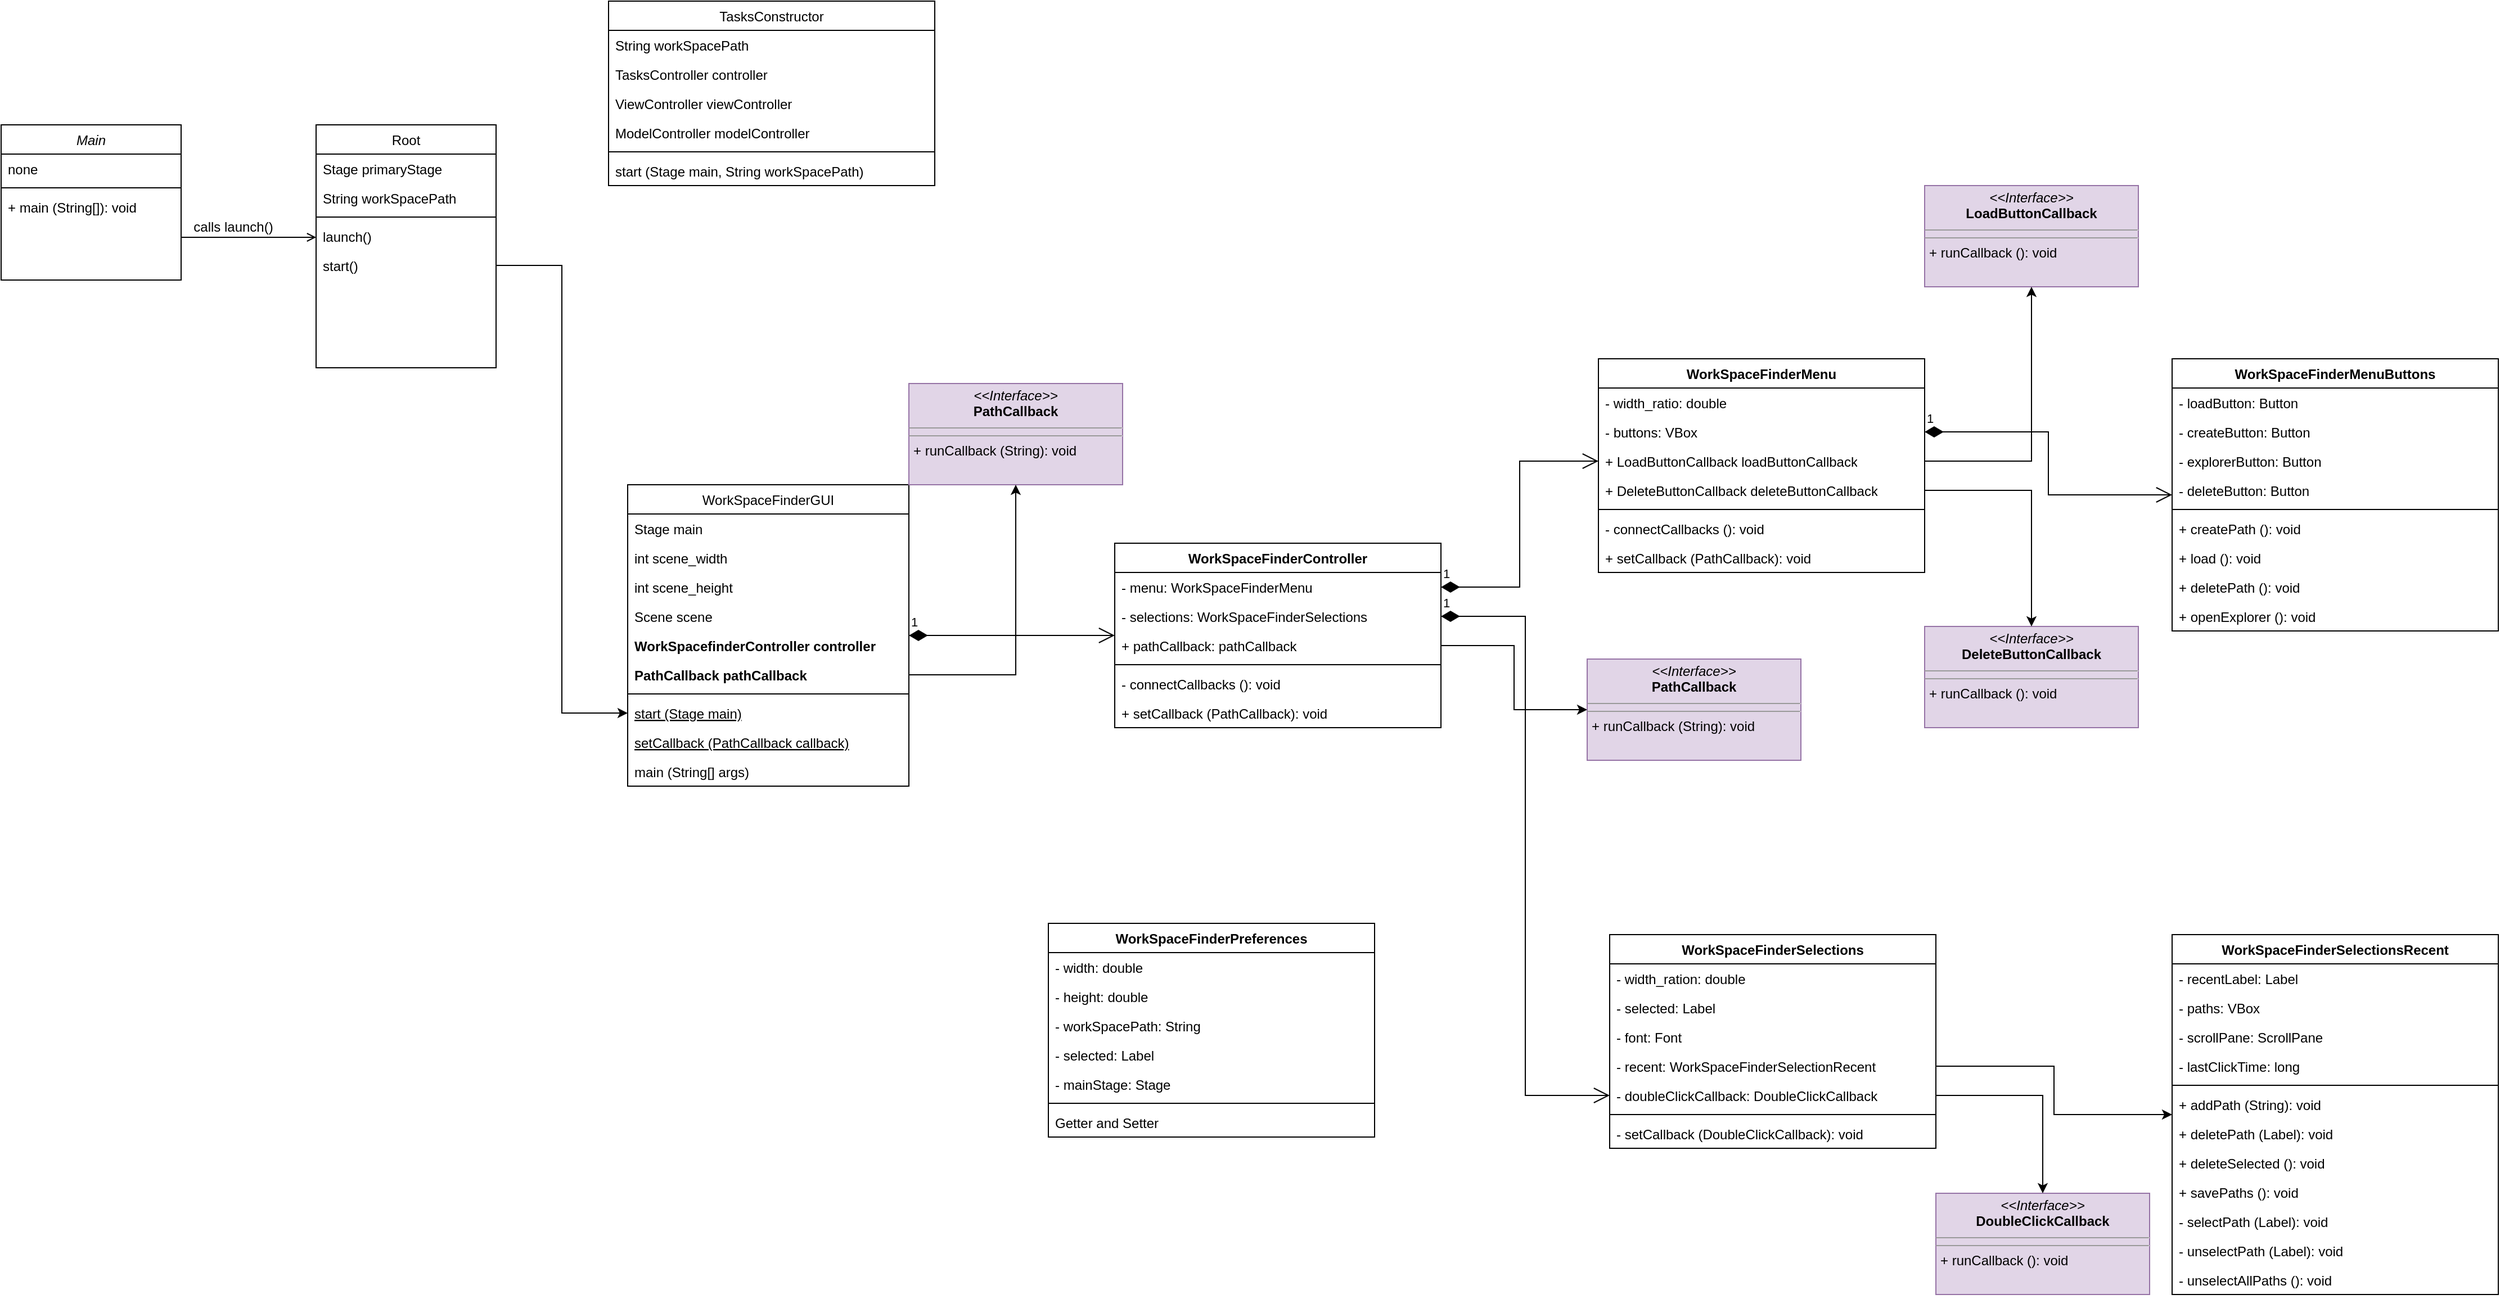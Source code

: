 <mxfile version="22.0.4" type="github">
  <diagram id="C5RBs43oDa-KdzZeNtuy" name="Page-1">
    <mxGraphModel dx="1460" dy="2230" grid="1" gridSize="10" guides="1" tooltips="1" connect="1" arrows="1" fold="1" page="1" pageScale="1" pageWidth="827" pageHeight="1169" math="0" shadow="0">
      <root>
        <mxCell id="WIyWlLk6GJQsqaUBKTNV-0" />
        <mxCell id="WIyWlLk6GJQsqaUBKTNV-1" parent="WIyWlLk6GJQsqaUBKTNV-0" />
        <mxCell id="zkfFHV4jXpPFQw0GAbJ--0" value="Main" style="swimlane;fontStyle=2;align=center;verticalAlign=top;childLayout=stackLayout;horizontal=1;startSize=26;horizontalStack=0;resizeParent=1;resizeLast=0;collapsible=1;marginBottom=0;rounded=0;shadow=0;strokeWidth=1;" parent="WIyWlLk6GJQsqaUBKTNV-1" vertex="1">
          <mxGeometry x="20" y="110" width="160" height="138" as="geometry">
            <mxRectangle x="230" y="140" width="160" height="26" as="alternateBounds" />
          </mxGeometry>
        </mxCell>
        <mxCell id="zkfFHV4jXpPFQw0GAbJ--3" value="none" style="text;align=left;verticalAlign=top;spacingLeft=4;spacingRight=4;overflow=hidden;rotatable=0;points=[[0,0.5],[1,0.5]];portConstraint=eastwest;rounded=0;shadow=0;html=0;" parent="zkfFHV4jXpPFQw0GAbJ--0" vertex="1">
          <mxGeometry y="26" width="160" height="26" as="geometry" />
        </mxCell>
        <mxCell id="zkfFHV4jXpPFQw0GAbJ--4" value="" style="line;html=1;strokeWidth=1;align=left;verticalAlign=middle;spacingTop=-1;spacingLeft=3;spacingRight=3;rotatable=0;labelPosition=right;points=[];portConstraint=eastwest;" parent="zkfFHV4jXpPFQw0GAbJ--0" vertex="1">
          <mxGeometry y="52" width="160" height="8" as="geometry" />
        </mxCell>
        <mxCell id="zkfFHV4jXpPFQw0GAbJ--5" value="+ main (String[]): void" style="text;align=left;verticalAlign=top;spacingLeft=4;spacingRight=4;overflow=hidden;rotatable=0;points=[[0,0.5],[1,0.5]];portConstraint=eastwest;" parent="zkfFHV4jXpPFQw0GAbJ--0" vertex="1">
          <mxGeometry y="60" width="160" height="26" as="geometry" />
        </mxCell>
        <mxCell id="zkfFHV4jXpPFQw0GAbJ--13" value="TasksConstructor" style="swimlane;fontStyle=0;align=center;verticalAlign=top;childLayout=stackLayout;horizontal=1;startSize=26;horizontalStack=0;resizeParent=1;resizeLast=0;collapsible=1;marginBottom=0;rounded=0;shadow=0;strokeWidth=1;" parent="WIyWlLk6GJQsqaUBKTNV-1" vertex="1">
          <mxGeometry x="560" width="290" height="164" as="geometry">
            <mxRectangle x="340" y="380" width="170" height="26" as="alternateBounds" />
          </mxGeometry>
        </mxCell>
        <mxCell id="zkfFHV4jXpPFQw0GAbJ--14" value="String workSpacePath" style="text;align=left;verticalAlign=top;spacingLeft=4;spacingRight=4;overflow=hidden;rotatable=0;points=[[0,0.5],[1,0.5]];portConstraint=eastwest;" parent="zkfFHV4jXpPFQw0GAbJ--13" vertex="1">
          <mxGeometry y="26" width="290" height="26" as="geometry" />
        </mxCell>
        <mxCell id="-atRnnwdna2SjUYWAT4b-6" value="TasksController controller" style="text;align=left;verticalAlign=top;spacingLeft=4;spacingRight=4;overflow=hidden;rotatable=0;points=[[0,0.5],[1,0.5]];portConstraint=eastwest;" vertex="1" parent="zkfFHV4jXpPFQw0GAbJ--13">
          <mxGeometry y="52" width="290" height="26" as="geometry" />
        </mxCell>
        <mxCell id="-atRnnwdna2SjUYWAT4b-8" value="ViewController viewController" style="text;align=left;verticalAlign=top;spacingLeft=4;spacingRight=4;overflow=hidden;rotatable=0;points=[[0,0.5],[1,0.5]];portConstraint=eastwest;" vertex="1" parent="zkfFHV4jXpPFQw0GAbJ--13">
          <mxGeometry y="78" width="290" height="26" as="geometry" />
        </mxCell>
        <mxCell id="-atRnnwdna2SjUYWAT4b-9" value="ModelController modelController" style="text;align=left;verticalAlign=top;spacingLeft=4;spacingRight=4;overflow=hidden;rotatable=0;points=[[0,0.5],[1,0.5]];portConstraint=eastwest;" vertex="1" parent="zkfFHV4jXpPFQw0GAbJ--13">
          <mxGeometry y="104" width="290" height="26" as="geometry" />
        </mxCell>
        <mxCell id="zkfFHV4jXpPFQw0GAbJ--15" value="" style="line;html=1;strokeWidth=1;align=left;verticalAlign=middle;spacingTop=-1;spacingLeft=3;spacingRight=3;rotatable=0;labelPosition=right;points=[];portConstraint=eastwest;" parent="zkfFHV4jXpPFQw0GAbJ--13" vertex="1">
          <mxGeometry y="130" width="290" height="8" as="geometry" />
        </mxCell>
        <mxCell id="-atRnnwdna2SjUYWAT4b-7" value="start (Stage main, String workSpacePath)" style="text;align=left;verticalAlign=top;spacingLeft=4;spacingRight=4;overflow=hidden;rotatable=0;points=[[0,0.5],[1,0.5]];portConstraint=eastwest;" vertex="1" parent="zkfFHV4jXpPFQw0GAbJ--13">
          <mxGeometry y="138" width="290" height="26" as="geometry" />
        </mxCell>
        <mxCell id="zkfFHV4jXpPFQw0GAbJ--17" value="Root" style="swimlane;fontStyle=0;align=center;verticalAlign=top;childLayout=stackLayout;horizontal=1;startSize=26;horizontalStack=0;resizeParent=1;resizeLast=0;collapsible=1;marginBottom=0;rounded=0;shadow=0;strokeWidth=1;" parent="WIyWlLk6GJQsqaUBKTNV-1" vertex="1">
          <mxGeometry x="300" y="110" width="160" height="216" as="geometry">
            <mxRectangle x="550" y="140" width="160" height="26" as="alternateBounds" />
          </mxGeometry>
        </mxCell>
        <mxCell id="zkfFHV4jXpPFQw0GAbJ--22" value="Stage primaryStage" style="text;align=left;verticalAlign=top;spacingLeft=4;spacingRight=4;overflow=hidden;rotatable=0;points=[[0,0.5],[1,0.5]];portConstraint=eastwest;rounded=0;shadow=0;html=0;" parent="zkfFHV4jXpPFQw0GAbJ--17" vertex="1">
          <mxGeometry y="26" width="160" height="26" as="geometry" />
        </mxCell>
        <mxCell id="zkfFHV4jXpPFQw0GAbJ--21" value="String workSpacePath" style="text;align=left;verticalAlign=top;spacingLeft=4;spacingRight=4;overflow=hidden;rotatable=0;points=[[0,0.5],[1,0.5]];portConstraint=eastwest;rounded=0;shadow=0;html=0;" parent="zkfFHV4jXpPFQw0GAbJ--17" vertex="1">
          <mxGeometry y="52" width="160" height="26" as="geometry" />
        </mxCell>
        <mxCell id="zkfFHV4jXpPFQw0GAbJ--23" value="" style="line;html=1;strokeWidth=1;align=left;verticalAlign=middle;spacingTop=-1;spacingLeft=3;spacingRight=3;rotatable=0;labelPosition=right;points=[];portConstraint=eastwest;" parent="zkfFHV4jXpPFQw0GAbJ--17" vertex="1">
          <mxGeometry y="78" width="160" height="8" as="geometry" />
        </mxCell>
        <mxCell id="zkfFHV4jXpPFQw0GAbJ--24" value="launch()" style="text;align=left;verticalAlign=top;spacingLeft=4;spacingRight=4;overflow=hidden;rotatable=0;points=[[0,0.5],[1,0.5]];portConstraint=eastwest;" parent="zkfFHV4jXpPFQw0GAbJ--17" vertex="1">
          <mxGeometry y="86" width="160" height="26" as="geometry" />
        </mxCell>
        <mxCell id="-atRnnwdna2SjUYWAT4b-1" value="start()" style="text;align=left;verticalAlign=top;spacingLeft=4;spacingRight=4;overflow=hidden;rotatable=0;points=[[0,0.5],[1,0.5]];portConstraint=eastwest;" vertex="1" parent="zkfFHV4jXpPFQw0GAbJ--17">
          <mxGeometry y="112" width="160" height="26" as="geometry" />
        </mxCell>
        <mxCell id="zkfFHV4jXpPFQw0GAbJ--26" value="" style="endArrow=open;shadow=0;strokeWidth=1;rounded=0;endFill=1;edgeStyle=elbowEdgeStyle;elbow=vertical;exitX=1;exitY=0.5;exitDx=0;exitDy=0;" parent="WIyWlLk6GJQsqaUBKTNV-1" source="zkfFHV4jXpPFQw0GAbJ--5" target="zkfFHV4jXpPFQw0GAbJ--24" edge="1">
          <mxGeometry x="0.5" y="41" relative="1" as="geometry">
            <mxPoint x="100" y="310" as="sourcePoint" />
            <mxPoint x="240" y="210" as="targetPoint" />
            <mxPoint x="-40" y="32" as="offset" />
            <Array as="points">
              <mxPoint x="200" y="210" />
            </Array>
          </mxGeometry>
        </mxCell>
        <mxCell id="zkfFHV4jXpPFQw0GAbJ--27" value="" style="resizable=0;align=left;verticalAlign=bottom;labelBackgroundColor=none;fontSize=12;" parent="zkfFHV4jXpPFQw0GAbJ--26" connectable="0" vertex="1">
          <mxGeometry x="-1" relative="1" as="geometry">
            <mxPoint y="4" as="offset" />
          </mxGeometry>
        </mxCell>
        <mxCell id="zkfFHV4jXpPFQw0GAbJ--28" value="" style="resizable=0;align=right;verticalAlign=bottom;labelBackgroundColor=none;fontSize=12;" parent="zkfFHV4jXpPFQw0GAbJ--26" connectable="0" vertex="1">
          <mxGeometry x="1" relative="1" as="geometry">
            <mxPoint x="-7" y="4" as="offset" />
          </mxGeometry>
        </mxCell>
        <mxCell id="zkfFHV4jXpPFQw0GAbJ--29" value="&lt;div&gt;calls launch()&lt;br&gt;&lt;/div&gt;" style="text;html=1;resizable=0;points=[];;align=center;verticalAlign=middle;labelBackgroundColor=none;rounded=0;shadow=0;strokeWidth=1;fontSize=12;" parent="zkfFHV4jXpPFQw0GAbJ--26" vertex="1" connectable="0">
          <mxGeometry x="0.5" y="49" relative="1" as="geometry">
            <mxPoint x="-38" y="40" as="offset" />
          </mxGeometry>
        </mxCell>
        <mxCell id="-atRnnwdna2SjUYWAT4b-2" style="edgeStyle=orthogonalEdgeStyle;rounded=0;orthogonalLoop=1;jettySize=auto;html=1;" edge="1" parent="WIyWlLk6GJQsqaUBKTNV-1" source="-atRnnwdna2SjUYWAT4b-1" target="-atRnnwdna2SjUYWAT4b-17">
          <mxGeometry relative="1" as="geometry">
            <mxPoint x="560" y="587" as="targetPoint" />
          </mxGeometry>
        </mxCell>
        <mxCell id="-atRnnwdna2SjUYWAT4b-10" value="WorkSpaceFinderGUI" style="swimlane;fontStyle=0;align=center;verticalAlign=top;childLayout=stackLayout;horizontal=1;startSize=26;horizontalStack=0;resizeParent=1;resizeLast=0;collapsible=1;marginBottom=0;rounded=0;shadow=0;strokeWidth=1;" vertex="1" parent="WIyWlLk6GJQsqaUBKTNV-1">
          <mxGeometry x="577" y="430" width="250" height="268" as="geometry">
            <mxRectangle x="130" y="380" width="160" height="26" as="alternateBounds" />
          </mxGeometry>
        </mxCell>
        <mxCell id="-atRnnwdna2SjUYWAT4b-11" value="Stage main" style="text;align=left;verticalAlign=top;spacingLeft=4;spacingRight=4;overflow=hidden;rotatable=0;points=[[0,0.5],[1,0.5]];portConstraint=eastwest;" vertex="1" parent="-atRnnwdna2SjUYWAT4b-10">
          <mxGeometry y="26" width="250" height="26" as="geometry" />
        </mxCell>
        <mxCell id="-atRnnwdna2SjUYWAT4b-12" value="int scene_width" style="text;align=left;verticalAlign=top;spacingLeft=4;spacingRight=4;overflow=hidden;rotatable=0;points=[[0,0.5],[1,0.5]];portConstraint=eastwest;rounded=0;shadow=0;html=0;" vertex="1" parent="-atRnnwdna2SjUYWAT4b-10">
          <mxGeometry y="52" width="250" height="26" as="geometry" />
        </mxCell>
        <mxCell id="-atRnnwdna2SjUYWAT4b-13" value="int scene_height" style="text;align=left;verticalAlign=top;spacingLeft=4;spacingRight=4;overflow=hidden;rotatable=0;points=[[0,0.5],[1,0.5]];portConstraint=eastwest;rounded=0;shadow=0;html=0;" vertex="1" parent="-atRnnwdna2SjUYWAT4b-10">
          <mxGeometry y="78" width="250" height="26" as="geometry" />
        </mxCell>
        <mxCell id="-atRnnwdna2SjUYWAT4b-14" value="Scene scene" style="text;align=left;verticalAlign=top;spacingLeft=4;spacingRight=4;overflow=hidden;rotatable=0;points=[[0,0.5],[1,0.5]];portConstraint=eastwest;rounded=0;shadow=0;html=0;" vertex="1" parent="-atRnnwdna2SjUYWAT4b-10">
          <mxGeometry y="104" width="250" height="26" as="geometry" />
        </mxCell>
        <mxCell id="-atRnnwdna2SjUYWAT4b-15" value="WorkSpacefinderController controller" style="text;align=left;verticalAlign=top;spacingLeft=4;spacingRight=4;overflow=hidden;rotatable=0;points=[[0,0.5],[1,0.5]];portConstraint=eastwest;rounded=0;shadow=0;html=0;fontStyle=1" vertex="1" parent="-atRnnwdna2SjUYWAT4b-10">
          <mxGeometry y="130" width="250" height="26" as="geometry" />
        </mxCell>
        <mxCell id="-atRnnwdna2SjUYWAT4b-28" value="PathCallback pathCallback" style="text;align=left;verticalAlign=top;spacingLeft=4;spacingRight=4;overflow=hidden;rotatable=0;points=[[0,0.5],[1,0.5]];portConstraint=eastwest;rounded=0;shadow=0;html=0;fontStyle=1" vertex="1" parent="-atRnnwdna2SjUYWAT4b-10">
          <mxGeometry y="156" width="250" height="26" as="geometry" />
        </mxCell>
        <mxCell id="-atRnnwdna2SjUYWAT4b-16" value="" style="line;html=1;strokeWidth=1;align=left;verticalAlign=middle;spacingTop=-1;spacingLeft=3;spacingRight=3;rotatable=0;labelPosition=right;points=[];portConstraint=eastwest;" vertex="1" parent="-atRnnwdna2SjUYWAT4b-10">
          <mxGeometry y="182" width="250" height="8" as="geometry" />
        </mxCell>
        <mxCell id="-atRnnwdna2SjUYWAT4b-17" value="start (Stage main)" style="text;align=left;verticalAlign=top;spacingLeft=4;spacingRight=4;overflow=hidden;rotatable=0;points=[[0,0.5],[1,0.5]];portConstraint=eastwest;fontStyle=4" vertex="1" parent="-atRnnwdna2SjUYWAT4b-10">
          <mxGeometry y="190" width="250" height="26" as="geometry" />
        </mxCell>
        <mxCell id="-atRnnwdna2SjUYWAT4b-29" value="setCallback (PathCallback callback)" style="text;align=left;verticalAlign=top;spacingLeft=4;spacingRight=4;overflow=hidden;rotatable=0;points=[[0,0.5],[1,0.5]];portConstraint=eastwest;fontStyle=4" vertex="1" parent="-atRnnwdna2SjUYWAT4b-10">
          <mxGeometry y="216" width="250" height="26" as="geometry" />
        </mxCell>
        <mxCell id="-atRnnwdna2SjUYWAT4b-18" value="main (String[] args)" style="text;align=left;verticalAlign=top;spacingLeft=4;spacingRight=4;overflow=hidden;rotatable=0;points=[[0,0.5],[1,0.5]];portConstraint=eastwest;" vertex="1" parent="-atRnnwdna2SjUYWAT4b-10">
          <mxGeometry y="242" width="250" height="26" as="geometry" />
        </mxCell>
        <mxCell id="-atRnnwdna2SjUYWAT4b-31" value="&lt;p style=&quot;margin:0px;margin-top:4px;text-align:center;&quot;&gt;&lt;i&gt;&amp;lt;&amp;lt;Interface&amp;gt;&amp;gt;&lt;/i&gt;&lt;br&gt;&lt;b&gt;PathCallback&lt;/b&gt;&lt;br&gt;&lt;/p&gt;&lt;hr size=&quot;1&quot;&gt;&lt;hr size=&quot;1&quot;&gt;&lt;p style=&quot;margin:0px;margin-left:4px;&quot;&gt;+ runCallback (String): void&lt;br&gt;&lt;br&gt;&lt;/p&gt;" style="verticalAlign=top;align=left;overflow=fill;fontSize=12;fontFamily=Helvetica;html=1;whiteSpace=wrap;fillColor=#e1d5e7;strokeColor=#9673a6;" vertex="1" parent="WIyWlLk6GJQsqaUBKTNV-1">
          <mxGeometry x="827" y="340" width="190" height="90" as="geometry" />
        </mxCell>
        <mxCell id="-atRnnwdna2SjUYWAT4b-35" value="WorkSpaceFinderController" style="swimlane;fontStyle=1;align=center;verticalAlign=top;childLayout=stackLayout;horizontal=1;startSize=26;horizontalStack=0;resizeParent=1;resizeParentMax=0;resizeLast=0;collapsible=1;marginBottom=0;whiteSpace=wrap;html=1;" vertex="1" parent="WIyWlLk6GJQsqaUBKTNV-1">
          <mxGeometry x="1010" y="482" width="290" height="164" as="geometry" />
        </mxCell>
        <mxCell id="-atRnnwdna2SjUYWAT4b-36" value="- menu: WorkSpaceFinderMenu" style="text;strokeColor=none;fillColor=none;align=left;verticalAlign=top;spacingLeft=4;spacingRight=4;overflow=hidden;rotatable=0;points=[[0,0.5],[1,0.5]];portConstraint=eastwest;whiteSpace=wrap;html=1;" vertex="1" parent="-atRnnwdna2SjUYWAT4b-35">
          <mxGeometry y="26" width="290" height="26" as="geometry" />
        </mxCell>
        <mxCell id="-atRnnwdna2SjUYWAT4b-39" value="- selections: WorkSpaceFinderSelections" style="text;strokeColor=none;fillColor=none;align=left;verticalAlign=top;spacingLeft=4;spacingRight=4;overflow=hidden;rotatable=0;points=[[0,0.5],[1,0.5]];portConstraint=eastwest;whiteSpace=wrap;html=1;" vertex="1" parent="-atRnnwdna2SjUYWAT4b-35">
          <mxGeometry y="52" width="290" height="26" as="geometry" />
        </mxCell>
        <mxCell id="-atRnnwdna2SjUYWAT4b-41" value="+ pathCallback: pathCallback" style="text;strokeColor=none;fillColor=none;align=left;verticalAlign=top;spacingLeft=4;spacingRight=4;overflow=hidden;rotatable=0;points=[[0,0.5],[1,0.5]];portConstraint=eastwest;whiteSpace=wrap;html=1;" vertex="1" parent="-atRnnwdna2SjUYWAT4b-35">
          <mxGeometry y="78" width="290" height="26" as="geometry" />
        </mxCell>
        <mxCell id="-atRnnwdna2SjUYWAT4b-37" value="" style="line;strokeWidth=1;fillColor=none;align=left;verticalAlign=middle;spacingTop=-1;spacingLeft=3;spacingRight=3;rotatable=0;labelPosition=right;points=[];portConstraint=eastwest;strokeColor=inherit;" vertex="1" parent="-atRnnwdna2SjUYWAT4b-35">
          <mxGeometry y="104" width="290" height="8" as="geometry" />
        </mxCell>
        <mxCell id="-atRnnwdna2SjUYWAT4b-38" value="- connectCallbacks (): void" style="text;strokeColor=none;fillColor=none;align=left;verticalAlign=top;spacingLeft=4;spacingRight=4;overflow=hidden;rotatable=0;points=[[0,0.5],[1,0.5]];portConstraint=eastwest;whiteSpace=wrap;html=1;" vertex="1" parent="-atRnnwdna2SjUYWAT4b-35">
          <mxGeometry y="112" width="290" height="26" as="geometry" />
        </mxCell>
        <mxCell id="-atRnnwdna2SjUYWAT4b-40" value="+ setCallback (PathCallback): void" style="text;strokeColor=none;fillColor=none;align=left;verticalAlign=top;spacingLeft=4;spacingRight=4;overflow=hidden;rotatable=0;points=[[0,0.5],[1,0.5]];portConstraint=eastwest;whiteSpace=wrap;html=1;" vertex="1" parent="-atRnnwdna2SjUYWAT4b-35">
          <mxGeometry y="138" width="290" height="26" as="geometry" />
        </mxCell>
        <mxCell id="-atRnnwdna2SjUYWAT4b-42" value="1" style="endArrow=open;html=1;endSize=12;startArrow=diamondThin;startSize=14;startFill=1;edgeStyle=orthogonalEdgeStyle;align=left;verticalAlign=bottom;rounded=0;entryX=0;entryY=0.5;entryDx=0;entryDy=0;exitX=1;exitY=0.5;exitDx=0;exitDy=0;" edge="1" parent="WIyWlLk6GJQsqaUBKTNV-1" source="-atRnnwdna2SjUYWAT4b-10" target="-atRnnwdna2SjUYWAT4b-35">
          <mxGeometry x="-1" y="3" relative="1" as="geometry">
            <mxPoint x="820" y="450" as="sourcePoint" />
            <mxPoint x="980" y="450" as="targetPoint" />
          </mxGeometry>
        </mxCell>
        <mxCell id="-atRnnwdna2SjUYWAT4b-43" value="WorkSpaceFinderMenu" style="swimlane;fontStyle=1;align=center;verticalAlign=top;childLayout=stackLayout;horizontal=1;startSize=26;horizontalStack=0;resizeParent=1;resizeParentMax=0;resizeLast=0;collapsible=1;marginBottom=0;whiteSpace=wrap;html=1;" vertex="1" parent="WIyWlLk6GJQsqaUBKTNV-1">
          <mxGeometry x="1440" y="318" width="290" height="190" as="geometry" />
        </mxCell>
        <mxCell id="-atRnnwdna2SjUYWAT4b-44" value="- width_ratio: double" style="text;strokeColor=none;fillColor=none;align=left;verticalAlign=top;spacingLeft=4;spacingRight=4;overflow=hidden;rotatable=0;points=[[0,0.5],[1,0.5]];portConstraint=eastwest;whiteSpace=wrap;html=1;" vertex="1" parent="-atRnnwdna2SjUYWAT4b-43">
          <mxGeometry y="26" width="290" height="26" as="geometry" />
        </mxCell>
        <mxCell id="-atRnnwdna2SjUYWAT4b-45" value="- buttons: VBox" style="text;strokeColor=none;fillColor=none;align=left;verticalAlign=top;spacingLeft=4;spacingRight=4;overflow=hidden;rotatable=0;points=[[0,0.5],[1,0.5]];portConstraint=eastwest;whiteSpace=wrap;html=1;" vertex="1" parent="-atRnnwdna2SjUYWAT4b-43">
          <mxGeometry y="52" width="290" height="26" as="geometry" />
        </mxCell>
        <mxCell id="-atRnnwdna2SjUYWAT4b-46" value="+ LoadButtonCallback loadButtonCallback" style="text;strokeColor=none;fillColor=none;align=left;verticalAlign=top;spacingLeft=4;spacingRight=4;overflow=hidden;rotatable=0;points=[[0,0.5],[1,0.5]];portConstraint=eastwest;whiteSpace=wrap;html=1;" vertex="1" parent="-atRnnwdna2SjUYWAT4b-43">
          <mxGeometry y="78" width="290" height="26" as="geometry" />
        </mxCell>
        <mxCell id="-atRnnwdna2SjUYWAT4b-57" value="+ DeleteButtonCallback deleteButtonCallback" style="text;strokeColor=none;fillColor=none;align=left;verticalAlign=top;spacingLeft=4;spacingRight=4;overflow=hidden;rotatable=0;points=[[0,0.5],[1,0.5]];portConstraint=eastwest;whiteSpace=wrap;html=1;" vertex="1" parent="-atRnnwdna2SjUYWAT4b-43">
          <mxGeometry y="104" width="290" height="26" as="geometry" />
        </mxCell>
        <mxCell id="-atRnnwdna2SjUYWAT4b-47" value="" style="line;strokeWidth=1;fillColor=none;align=left;verticalAlign=middle;spacingTop=-1;spacingLeft=3;spacingRight=3;rotatable=0;labelPosition=right;points=[];portConstraint=eastwest;strokeColor=inherit;" vertex="1" parent="-atRnnwdna2SjUYWAT4b-43">
          <mxGeometry y="130" width="290" height="8" as="geometry" />
        </mxCell>
        <mxCell id="-atRnnwdna2SjUYWAT4b-48" value="- connectCallbacks (): void" style="text;strokeColor=none;fillColor=none;align=left;verticalAlign=top;spacingLeft=4;spacingRight=4;overflow=hidden;rotatable=0;points=[[0,0.5],[1,0.5]];portConstraint=eastwest;whiteSpace=wrap;html=1;" vertex="1" parent="-atRnnwdna2SjUYWAT4b-43">
          <mxGeometry y="138" width="290" height="26" as="geometry" />
        </mxCell>
        <mxCell id="-atRnnwdna2SjUYWAT4b-49" value="+ setCallback (PathCallback): void" style="text;strokeColor=none;fillColor=none;align=left;verticalAlign=top;spacingLeft=4;spacingRight=4;overflow=hidden;rotatable=0;points=[[0,0.5],[1,0.5]];portConstraint=eastwest;whiteSpace=wrap;html=1;" vertex="1" parent="-atRnnwdna2SjUYWAT4b-43">
          <mxGeometry y="164" width="290" height="26" as="geometry" />
        </mxCell>
        <mxCell id="-atRnnwdna2SjUYWAT4b-50" value="WorkSpaceFinderSelections" style="swimlane;fontStyle=1;align=center;verticalAlign=top;childLayout=stackLayout;horizontal=1;startSize=26;horizontalStack=0;resizeParent=1;resizeParentMax=0;resizeLast=0;collapsible=1;marginBottom=0;whiteSpace=wrap;html=1;" vertex="1" parent="WIyWlLk6GJQsqaUBKTNV-1">
          <mxGeometry x="1450" y="830" width="290" height="190" as="geometry" />
        </mxCell>
        <mxCell id="-atRnnwdna2SjUYWAT4b-51" value="- width_ration: double" style="text;strokeColor=none;fillColor=none;align=left;verticalAlign=top;spacingLeft=4;spacingRight=4;overflow=hidden;rotatable=0;points=[[0,0.5],[1,0.5]];portConstraint=eastwest;whiteSpace=wrap;html=1;" vertex="1" parent="-atRnnwdna2SjUYWAT4b-50">
          <mxGeometry y="26" width="290" height="26" as="geometry" />
        </mxCell>
        <mxCell id="-atRnnwdna2SjUYWAT4b-81" value="- selected: Label" style="text;strokeColor=none;fillColor=none;align=left;verticalAlign=top;spacingLeft=4;spacingRight=4;overflow=hidden;rotatable=0;points=[[0,0.5],[1,0.5]];portConstraint=eastwest;whiteSpace=wrap;html=1;" vertex="1" parent="-atRnnwdna2SjUYWAT4b-50">
          <mxGeometry y="52" width="290" height="26" as="geometry" />
        </mxCell>
        <mxCell id="-atRnnwdna2SjUYWAT4b-52" value="- font: Font" style="text;strokeColor=none;fillColor=none;align=left;verticalAlign=top;spacingLeft=4;spacingRight=4;overflow=hidden;rotatable=0;points=[[0,0.5],[1,0.5]];portConstraint=eastwest;whiteSpace=wrap;html=1;" vertex="1" parent="-atRnnwdna2SjUYWAT4b-50">
          <mxGeometry y="78" width="290" height="26" as="geometry" />
        </mxCell>
        <mxCell id="-atRnnwdna2SjUYWAT4b-97" value="- recent: WorkSpaceFinderSelectionRecent" style="text;strokeColor=none;fillColor=none;align=left;verticalAlign=top;spacingLeft=4;spacingRight=4;overflow=hidden;rotatable=0;points=[[0,0.5],[1,0.5]];portConstraint=eastwest;whiteSpace=wrap;html=1;" vertex="1" parent="-atRnnwdna2SjUYWAT4b-50">
          <mxGeometry y="104" width="290" height="26" as="geometry" />
        </mxCell>
        <mxCell id="-atRnnwdna2SjUYWAT4b-53" value="- doubleClickCallback: DoubleClickCallback" style="text;strokeColor=none;fillColor=none;align=left;verticalAlign=top;spacingLeft=4;spacingRight=4;overflow=hidden;rotatable=0;points=[[0,0.5],[1,0.5]];portConstraint=eastwest;whiteSpace=wrap;html=1;" vertex="1" parent="-atRnnwdna2SjUYWAT4b-50">
          <mxGeometry y="130" width="290" height="26" as="geometry" />
        </mxCell>
        <mxCell id="-atRnnwdna2SjUYWAT4b-54" value="" style="line;strokeWidth=1;fillColor=none;align=left;verticalAlign=middle;spacingTop=-1;spacingLeft=3;spacingRight=3;rotatable=0;labelPosition=right;points=[];portConstraint=eastwest;strokeColor=inherit;" vertex="1" parent="-atRnnwdna2SjUYWAT4b-50">
          <mxGeometry y="156" width="290" height="8" as="geometry" />
        </mxCell>
        <mxCell id="-atRnnwdna2SjUYWAT4b-80" value="- setCallback (DoubleClickCallback): void" style="text;strokeColor=none;fillColor=none;align=left;verticalAlign=top;spacingLeft=4;spacingRight=4;overflow=hidden;rotatable=0;points=[[0,0.5],[1,0.5]];portConstraint=eastwest;whiteSpace=wrap;html=1;" vertex="1" parent="-atRnnwdna2SjUYWAT4b-50">
          <mxGeometry y="164" width="290" height="26" as="geometry" />
        </mxCell>
        <mxCell id="-atRnnwdna2SjUYWAT4b-58" value="WorkSpaceFinderMenuButtons" style="swimlane;fontStyle=1;align=center;verticalAlign=top;childLayout=stackLayout;horizontal=1;startSize=26;horizontalStack=0;resizeParent=1;resizeParentMax=0;resizeLast=0;collapsible=1;marginBottom=0;whiteSpace=wrap;html=1;" vertex="1" parent="WIyWlLk6GJQsqaUBKTNV-1">
          <mxGeometry x="1950" y="318" width="290" height="242" as="geometry" />
        </mxCell>
        <mxCell id="-atRnnwdna2SjUYWAT4b-59" value="- loadButton: Button" style="text;strokeColor=none;fillColor=none;align=left;verticalAlign=top;spacingLeft=4;spacingRight=4;overflow=hidden;rotatable=0;points=[[0,0.5],[1,0.5]];portConstraint=eastwest;whiteSpace=wrap;html=1;" vertex="1" parent="-atRnnwdna2SjUYWAT4b-58">
          <mxGeometry y="26" width="290" height="26" as="geometry" />
        </mxCell>
        <mxCell id="-atRnnwdna2SjUYWAT4b-60" value="- createButton: Button" style="text;strokeColor=none;fillColor=none;align=left;verticalAlign=top;spacingLeft=4;spacingRight=4;overflow=hidden;rotatable=0;points=[[0,0.5],[1,0.5]];portConstraint=eastwest;whiteSpace=wrap;html=1;" vertex="1" parent="-atRnnwdna2SjUYWAT4b-58">
          <mxGeometry y="52" width="290" height="26" as="geometry" />
        </mxCell>
        <mxCell id="-atRnnwdna2SjUYWAT4b-68" value="- explorerButton: Button" style="text;strokeColor=none;fillColor=none;align=left;verticalAlign=top;spacingLeft=4;spacingRight=4;overflow=hidden;rotatable=0;points=[[0,0.5],[1,0.5]];portConstraint=eastwest;whiteSpace=wrap;html=1;" vertex="1" parent="-atRnnwdna2SjUYWAT4b-58">
          <mxGeometry y="78" width="290" height="26" as="geometry" />
        </mxCell>
        <mxCell id="-atRnnwdna2SjUYWAT4b-69" value="- deleteButton: Button" style="text;strokeColor=none;fillColor=none;align=left;verticalAlign=top;spacingLeft=4;spacingRight=4;overflow=hidden;rotatable=0;points=[[0,0.5],[1,0.5]];portConstraint=eastwest;whiteSpace=wrap;html=1;" vertex="1" parent="-atRnnwdna2SjUYWAT4b-58">
          <mxGeometry y="104" width="290" height="26" as="geometry" />
        </mxCell>
        <mxCell id="-atRnnwdna2SjUYWAT4b-63" value="" style="line;strokeWidth=1;fillColor=none;align=left;verticalAlign=middle;spacingTop=-1;spacingLeft=3;spacingRight=3;rotatable=0;labelPosition=right;points=[];portConstraint=eastwest;strokeColor=inherit;" vertex="1" parent="-atRnnwdna2SjUYWAT4b-58">
          <mxGeometry y="130" width="290" height="8" as="geometry" />
        </mxCell>
        <mxCell id="-atRnnwdna2SjUYWAT4b-64" value="+ createPath (): void" style="text;strokeColor=none;fillColor=none;align=left;verticalAlign=top;spacingLeft=4;spacingRight=4;overflow=hidden;rotatable=0;points=[[0,0.5],[1,0.5]];portConstraint=eastwest;whiteSpace=wrap;html=1;" vertex="1" parent="-atRnnwdna2SjUYWAT4b-58">
          <mxGeometry y="138" width="290" height="26" as="geometry" />
        </mxCell>
        <mxCell id="-atRnnwdna2SjUYWAT4b-65" value="+ load (): void" style="text;strokeColor=none;fillColor=none;align=left;verticalAlign=top;spacingLeft=4;spacingRight=4;overflow=hidden;rotatable=0;points=[[0,0.5],[1,0.5]];portConstraint=eastwest;whiteSpace=wrap;html=1;" vertex="1" parent="-atRnnwdna2SjUYWAT4b-58">
          <mxGeometry y="164" width="290" height="26" as="geometry" />
        </mxCell>
        <mxCell id="-atRnnwdna2SjUYWAT4b-70" value="+ deletePath (): void" style="text;strokeColor=none;fillColor=none;align=left;verticalAlign=top;spacingLeft=4;spacingRight=4;overflow=hidden;rotatable=0;points=[[0,0.5],[1,0.5]];portConstraint=eastwest;whiteSpace=wrap;html=1;" vertex="1" parent="-atRnnwdna2SjUYWAT4b-58">
          <mxGeometry y="190" width="290" height="26" as="geometry" />
        </mxCell>
        <mxCell id="-atRnnwdna2SjUYWAT4b-71" value="+ openExplorer (): void" style="text;strokeColor=none;fillColor=none;align=left;verticalAlign=top;spacingLeft=4;spacingRight=4;overflow=hidden;rotatable=0;points=[[0,0.5],[1,0.5]];portConstraint=eastwest;whiteSpace=wrap;html=1;" vertex="1" parent="-atRnnwdna2SjUYWAT4b-58">
          <mxGeometry y="216" width="290" height="26" as="geometry" />
        </mxCell>
        <mxCell id="-atRnnwdna2SjUYWAT4b-73" value="1" style="endArrow=open;html=1;endSize=12;startArrow=diamondThin;startSize=14;startFill=1;edgeStyle=orthogonalEdgeStyle;align=left;verticalAlign=bottom;rounded=0;entryX=0;entryY=0.5;entryDx=0;entryDy=0;" edge="1" parent="WIyWlLk6GJQsqaUBKTNV-1" source="-atRnnwdna2SjUYWAT4b-39" target="-atRnnwdna2SjUYWAT4b-53">
          <mxGeometry x="-1" y="3" relative="1" as="geometry">
            <mxPoint x="1290" y="570" as="sourcePoint" />
            <mxPoint x="1450" y="570" as="targetPoint" />
          </mxGeometry>
        </mxCell>
        <mxCell id="-atRnnwdna2SjUYWAT4b-72" value="1" style="endArrow=open;html=1;endSize=12;startArrow=diamondThin;startSize=14;startFill=1;edgeStyle=orthogonalEdgeStyle;align=left;verticalAlign=bottom;rounded=0;entryX=0;entryY=0.5;entryDx=0;entryDy=0;" edge="1" parent="WIyWlLk6GJQsqaUBKTNV-1" source="-atRnnwdna2SjUYWAT4b-36" target="-atRnnwdna2SjUYWAT4b-46">
          <mxGeometry x="-1" y="3" relative="1" as="geometry">
            <mxPoint x="1300" y="570" as="sourcePoint" />
            <mxPoint x="1460" y="570" as="targetPoint" />
          </mxGeometry>
        </mxCell>
        <mxCell id="-atRnnwdna2SjUYWAT4b-67" value="1" style="endArrow=open;html=1;endSize=12;startArrow=diamondThin;startSize=14;startFill=1;edgeStyle=orthogonalEdgeStyle;align=left;verticalAlign=bottom;rounded=0;" edge="1" parent="WIyWlLk6GJQsqaUBKTNV-1" source="-atRnnwdna2SjUYWAT4b-45" target="-atRnnwdna2SjUYWAT4b-58">
          <mxGeometry x="-1" y="3" relative="1" as="geometry">
            <mxPoint x="1730" y="410" as="sourcePoint" />
            <mxPoint x="1950" y="409" as="targetPoint" />
          </mxGeometry>
        </mxCell>
        <mxCell id="-atRnnwdna2SjUYWAT4b-74" value="&lt;p style=&quot;margin:0px;margin-top:4px;text-align:center;&quot;&gt;&lt;i&gt;&amp;lt;&amp;lt;Interface&amp;gt;&amp;gt;&lt;/i&gt;&lt;br&gt;&lt;b&gt;LoadButtonCallback&lt;/b&gt;&lt;br&gt;&lt;/p&gt;&lt;hr size=&quot;1&quot;&gt;&lt;hr size=&quot;1&quot;&gt;&lt;p style=&quot;margin:0px;margin-left:4px;&quot;&gt;+ runCallback (): void&lt;br&gt;&lt;br&gt;&lt;/p&gt;" style="verticalAlign=top;align=left;overflow=fill;fontSize=12;fontFamily=Helvetica;html=1;whiteSpace=wrap;fillColor=#e1d5e7;strokeColor=#9673a6;" vertex="1" parent="WIyWlLk6GJQsqaUBKTNV-1">
          <mxGeometry x="1730" y="164" width="190" height="90" as="geometry" />
        </mxCell>
        <mxCell id="-atRnnwdna2SjUYWAT4b-75" value="&lt;p style=&quot;margin:0px;margin-top:4px;text-align:center;&quot;&gt;&lt;i&gt;&amp;lt;&amp;lt;Interface&amp;gt;&amp;gt;&lt;/i&gt;&lt;br&gt;&lt;b&gt;DeleteButtonCallback&lt;/b&gt;&lt;br&gt;&lt;/p&gt;&lt;hr size=&quot;1&quot;&gt;&lt;hr size=&quot;1&quot;&gt;&lt;p style=&quot;margin:0px;margin-left:4px;&quot;&gt;+ runCallback (): void&lt;br&gt;&lt;br&gt;&lt;/p&gt;" style="verticalAlign=top;align=left;overflow=fill;fontSize=12;fontFamily=Helvetica;html=1;whiteSpace=wrap;fillColor=#e1d5e7;strokeColor=#9673a6;" vertex="1" parent="WIyWlLk6GJQsqaUBKTNV-1">
          <mxGeometry x="1730" y="556" width="190" height="90" as="geometry" />
        </mxCell>
        <mxCell id="-atRnnwdna2SjUYWAT4b-77" style="edgeStyle=orthogonalEdgeStyle;rounded=0;orthogonalLoop=1;jettySize=auto;html=1;" edge="1" parent="WIyWlLk6GJQsqaUBKTNV-1" source="-atRnnwdna2SjUYWAT4b-57" target="-atRnnwdna2SjUYWAT4b-75">
          <mxGeometry relative="1" as="geometry" />
        </mxCell>
        <mxCell id="-atRnnwdna2SjUYWAT4b-79" style="edgeStyle=orthogonalEdgeStyle;rounded=0;orthogonalLoop=1;jettySize=auto;html=1;" edge="1" parent="WIyWlLk6GJQsqaUBKTNV-1" source="-atRnnwdna2SjUYWAT4b-46" target="-atRnnwdna2SjUYWAT4b-74">
          <mxGeometry relative="1" as="geometry" />
        </mxCell>
        <mxCell id="-atRnnwdna2SjUYWAT4b-82" style="edgeStyle=orthogonalEdgeStyle;rounded=0;orthogonalLoop=1;jettySize=auto;html=1;" edge="1" parent="WIyWlLk6GJQsqaUBKTNV-1" source="-atRnnwdna2SjUYWAT4b-28" target="-atRnnwdna2SjUYWAT4b-31">
          <mxGeometry relative="1" as="geometry" />
        </mxCell>
        <mxCell id="-atRnnwdna2SjUYWAT4b-83" value="WorkSpaceFinderSelectionsRecent" style="swimlane;fontStyle=1;align=center;verticalAlign=top;childLayout=stackLayout;horizontal=1;startSize=26;horizontalStack=0;resizeParent=1;resizeParentMax=0;resizeLast=0;collapsible=1;marginBottom=0;whiteSpace=wrap;html=1;" vertex="1" parent="WIyWlLk6GJQsqaUBKTNV-1">
          <mxGeometry x="1950" y="830" width="290" height="320" as="geometry" />
        </mxCell>
        <mxCell id="-atRnnwdna2SjUYWAT4b-84" value="- recentLabel: Label" style="text;strokeColor=none;fillColor=none;align=left;verticalAlign=top;spacingLeft=4;spacingRight=4;overflow=hidden;rotatable=0;points=[[0,0.5],[1,0.5]];portConstraint=eastwest;whiteSpace=wrap;html=1;" vertex="1" parent="-atRnnwdna2SjUYWAT4b-83">
          <mxGeometry y="26" width="290" height="26" as="geometry" />
        </mxCell>
        <mxCell id="-atRnnwdna2SjUYWAT4b-85" value="- paths: VBox" style="text;strokeColor=none;fillColor=none;align=left;verticalAlign=top;spacingLeft=4;spacingRight=4;overflow=hidden;rotatable=0;points=[[0,0.5],[1,0.5]];portConstraint=eastwest;whiteSpace=wrap;html=1;" vertex="1" parent="-atRnnwdna2SjUYWAT4b-83">
          <mxGeometry y="52" width="290" height="26" as="geometry" />
        </mxCell>
        <mxCell id="-atRnnwdna2SjUYWAT4b-86" value="- scrollPane: ScrollPane" style="text;strokeColor=none;fillColor=none;align=left;verticalAlign=top;spacingLeft=4;spacingRight=4;overflow=hidden;rotatable=0;points=[[0,0.5],[1,0.5]];portConstraint=eastwest;whiteSpace=wrap;html=1;" vertex="1" parent="-atRnnwdna2SjUYWAT4b-83">
          <mxGeometry y="78" width="290" height="26" as="geometry" />
        </mxCell>
        <mxCell id="-atRnnwdna2SjUYWAT4b-90" value="- lastClickTime: long" style="text;strokeColor=none;fillColor=none;align=left;verticalAlign=top;spacingLeft=4;spacingRight=4;overflow=hidden;rotatable=0;points=[[0,0.5],[1,0.5]];portConstraint=eastwest;whiteSpace=wrap;html=1;" vertex="1" parent="-atRnnwdna2SjUYWAT4b-83">
          <mxGeometry y="104" width="290" height="26" as="geometry" />
        </mxCell>
        <mxCell id="-atRnnwdna2SjUYWAT4b-88" value="" style="line;strokeWidth=1;fillColor=none;align=left;verticalAlign=middle;spacingTop=-1;spacingLeft=3;spacingRight=3;rotatable=0;labelPosition=right;points=[];portConstraint=eastwest;strokeColor=inherit;" vertex="1" parent="-atRnnwdna2SjUYWAT4b-83">
          <mxGeometry y="130" width="290" height="8" as="geometry" />
        </mxCell>
        <mxCell id="-atRnnwdna2SjUYWAT4b-94" value="+ addPath (String): void" style="text;strokeColor=none;fillColor=none;align=left;verticalAlign=top;spacingLeft=4;spacingRight=4;overflow=hidden;rotatable=0;points=[[0,0.5],[1,0.5]];portConstraint=eastwest;whiteSpace=wrap;html=1;" vertex="1" parent="-atRnnwdna2SjUYWAT4b-83">
          <mxGeometry y="138" width="290" height="26" as="geometry" />
        </mxCell>
        <mxCell id="-atRnnwdna2SjUYWAT4b-89" value="+ deletePath (Label): void" style="text;strokeColor=none;fillColor=none;align=left;verticalAlign=top;spacingLeft=4;spacingRight=4;overflow=hidden;rotatable=0;points=[[0,0.5],[1,0.5]];portConstraint=eastwest;whiteSpace=wrap;html=1;" vertex="1" parent="-atRnnwdna2SjUYWAT4b-83">
          <mxGeometry y="164" width="290" height="26" as="geometry" />
        </mxCell>
        <mxCell id="-atRnnwdna2SjUYWAT4b-95" value="+ deleteSelected (): void" style="text;strokeColor=none;fillColor=none;align=left;verticalAlign=top;spacingLeft=4;spacingRight=4;overflow=hidden;rotatable=0;points=[[0,0.5],[1,0.5]];portConstraint=eastwest;whiteSpace=wrap;html=1;" vertex="1" parent="-atRnnwdna2SjUYWAT4b-83">
          <mxGeometry y="190" width="290" height="26" as="geometry" />
        </mxCell>
        <mxCell id="-atRnnwdna2SjUYWAT4b-96" value="+ savePaths (): void" style="text;strokeColor=none;fillColor=none;align=left;verticalAlign=top;spacingLeft=4;spacingRight=4;overflow=hidden;rotatable=0;points=[[0,0.5],[1,0.5]];portConstraint=eastwest;whiteSpace=wrap;html=1;" vertex="1" parent="-atRnnwdna2SjUYWAT4b-83">
          <mxGeometry y="216" width="290" height="26" as="geometry" />
        </mxCell>
        <mxCell id="-atRnnwdna2SjUYWAT4b-91" value="- selectPath (Label): void" style="text;strokeColor=none;fillColor=none;align=left;verticalAlign=top;spacingLeft=4;spacingRight=4;overflow=hidden;rotatable=0;points=[[0,0.5],[1,0.5]];portConstraint=eastwest;whiteSpace=wrap;html=1;" vertex="1" parent="-atRnnwdna2SjUYWAT4b-83">
          <mxGeometry y="242" width="290" height="26" as="geometry" />
        </mxCell>
        <mxCell id="-atRnnwdna2SjUYWAT4b-93" value="- unselectPath (Label): void" style="text;strokeColor=none;fillColor=none;align=left;verticalAlign=top;spacingLeft=4;spacingRight=4;overflow=hidden;rotatable=0;points=[[0,0.5],[1,0.5]];portConstraint=eastwest;whiteSpace=wrap;html=1;" vertex="1" parent="-atRnnwdna2SjUYWAT4b-83">
          <mxGeometry y="268" width="290" height="26" as="geometry" />
        </mxCell>
        <mxCell id="-atRnnwdna2SjUYWAT4b-92" value="- unselectAllPaths (): void" style="text;strokeColor=none;fillColor=none;align=left;verticalAlign=top;spacingLeft=4;spacingRight=4;overflow=hidden;rotatable=0;points=[[0,0.5],[1,0.5]];portConstraint=eastwest;whiteSpace=wrap;html=1;" vertex="1" parent="-atRnnwdna2SjUYWAT4b-83">
          <mxGeometry y="294" width="290" height="26" as="geometry" />
        </mxCell>
        <mxCell id="-atRnnwdna2SjUYWAT4b-98" value="&lt;p style=&quot;margin:0px;margin-top:4px;text-align:center;&quot;&gt;&lt;i&gt;&amp;lt;&amp;lt;Interface&amp;gt;&amp;gt;&lt;/i&gt;&lt;br&gt;&lt;b&gt;DoubleClickCallback&lt;/b&gt;&lt;br&gt;&lt;/p&gt;&lt;hr size=&quot;1&quot;&gt;&lt;hr size=&quot;1&quot;&gt;&lt;p style=&quot;margin:0px;margin-left:4px;&quot;&gt;+ runCallback (): void&lt;br&gt;&lt;br&gt;&lt;/p&gt;" style="verticalAlign=top;align=left;overflow=fill;fontSize=12;fontFamily=Helvetica;html=1;whiteSpace=wrap;fillColor=#e1d5e7;strokeColor=#9673a6;" vertex="1" parent="WIyWlLk6GJQsqaUBKTNV-1">
          <mxGeometry x="1740" y="1060" width="190" height="90" as="geometry" />
        </mxCell>
        <mxCell id="-atRnnwdna2SjUYWAT4b-99" style="edgeStyle=orthogonalEdgeStyle;rounded=0;orthogonalLoop=1;jettySize=auto;html=1;" edge="1" parent="WIyWlLk6GJQsqaUBKTNV-1" source="-atRnnwdna2SjUYWAT4b-53" target="-atRnnwdna2SjUYWAT4b-98">
          <mxGeometry relative="1" as="geometry" />
        </mxCell>
        <mxCell id="-atRnnwdna2SjUYWAT4b-100" style="edgeStyle=orthogonalEdgeStyle;rounded=0;orthogonalLoop=1;jettySize=auto;html=1;" edge="1" parent="WIyWlLk6GJQsqaUBKTNV-1" source="-atRnnwdna2SjUYWAT4b-97" target="-atRnnwdna2SjUYWAT4b-83">
          <mxGeometry relative="1" as="geometry" />
        </mxCell>
        <mxCell id="-atRnnwdna2SjUYWAT4b-101" value="WorkSpaceFinderPreferences" style="swimlane;fontStyle=1;align=center;verticalAlign=top;childLayout=stackLayout;horizontal=1;startSize=26;horizontalStack=0;resizeParent=1;resizeParentMax=0;resizeLast=0;collapsible=1;marginBottom=0;whiteSpace=wrap;html=1;" vertex="1" parent="WIyWlLk6GJQsqaUBKTNV-1">
          <mxGeometry x="951" y="820" width="290" height="190" as="geometry" />
        </mxCell>
        <mxCell id="-atRnnwdna2SjUYWAT4b-103" value="- width: double&lt;span style=&quot;color:#d8d8d8;&quot;&gt;&lt;/span&gt;" style="text;strokeColor=none;fillColor=none;align=left;verticalAlign=top;spacingLeft=4;spacingRight=4;overflow=hidden;rotatable=0;points=[[0,0.5],[1,0.5]];portConstraint=eastwest;whiteSpace=wrap;html=1;" vertex="1" parent="-atRnnwdna2SjUYWAT4b-101">
          <mxGeometry y="26" width="290" height="26" as="geometry" />
        </mxCell>
        <mxCell id="-atRnnwdna2SjUYWAT4b-104" value="- height: double" style="text;strokeColor=none;fillColor=none;align=left;verticalAlign=top;spacingLeft=4;spacingRight=4;overflow=hidden;rotatable=0;points=[[0,0.5],[1,0.5]];portConstraint=eastwest;whiteSpace=wrap;html=1;" vertex="1" parent="-atRnnwdna2SjUYWAT4b-101">
          <mxGeometry y="52" width="290" height="26" as="geometry" />
        </mxCell>
        <mxCell id="-atRnnwdna2SjUYWAT4b-109" value="- workSpacePath: String" style="text;strokeColor=none;fillColor=none;align=left;verticalAlign=top;spacingLeft=4;spacingRight=4;overflow=hidden;rotatable=0;points=[[0,0.5],[1,0.5]];portConstraint=eastwest;whiteSpace=wrap;html=1;" vertex="1" parent="-atRnnwdna2SjUYWAT4b-101">
          <mxGeometry y="78" width="290" height="26" as="geometry" />
        </mxCell>
        <mxCell id="-atRnnwdna2SjUYWAT4b-110" value="- selected: Label" style="text;strokeColor=none;fillColor=none;align=left;verticalAlign=top;spacingLeft=4;spacingRight=4;overflow=hidden;rotatable=0;points=[[0,0.5],[1,0.5]];portConstraint=eastwest;whiteSpace=wrap;html=1;" vertex="1" parent="-atRnnwdna2SjUYWAT4b-101">
          <mxGeometry y="104" width="290" height="26" as="geometry" />
        </mxCell>
        <mxCell id="-atRnnwdna2SjUYWAT4b-111" value="- mainStage: Stage" style="text;strokeColor=none;fillColor=none;align=left;verticalAlign=top;spacingLeft=4;spacingRight=4;overflow=hidden;rotatable=0;points=[[0,0.5],[1,0.5]];portConstraint=eastwest;whiteSpace=wrap;html=1;" vertex="1" parent="-atRnnwdna2SjUYWAT4b-101">
          <mxGeometry y="130" width="290" height="26" as="geometry" />
        </mxCell>
        <mxCell id="-atRnnwdna2SjUYWAT4b-105" value="" style="line;strokeWidth=1;fillColor=none;align=left;verticalAlign=middle;spacingTop=-1;spacingLeft=3;spacingRight=3;rotatable=0;labelPosition=right;points=[];portConstraint=eastwest;strokeColor=inherit;" vertex="1" parent="-atRnnwdna2SjUYWAT4b-101">
          <mxGeometry y="156" width="290" height="8" as="geometry" />
        </mxCell>
        <mxCell id="-atRnnwdna2SjUYWAT4b-107" value="Getter and Setter" style="text;strokeColor=none;fillColor=none;align=left;verticalAlign=top;spacingLeft=4;spacingRight=4;overflow=hidden;rotatable=0;points=[[0,0.5],[1,0.5]];portConstraint=eastwest;whiteSpace=wrap;html=1;" vertex="1" parent="-atRnnwdna2SjUYWAT4b-101">
          <mxGeometry y="164" width="290" height="26" as="geometry" />
        </mxCell>
        <mxCell id="-atRnnwdna2SjUYWAT4b-112" value="&lt;p style=&quot;margin:0px;margin-top:4px;text-align:center;&quot;&gt;&lt;i&gt;&amp;lt;&amp;lt;Interface&amp;gt;&amp;gt;&lt;/i&gt;&lt;br&gt;&lt;b&gt;PathCallback&lt;/b&gt;&lt;br&gt;&lt;/p&gt;&lt;hr size=&quot;1&quot;&gt;&lt;hr size=&quot;1&quot;&gt;&lt;p style=&quot;margin:0px;margin-left:4px;&quot;&gt;+ runCallback (String): void&lt;br&gt;&lt;br&gt;&lt;/p&gt;" style="verticalAlign=top;align=left;overflow=fill;fontSize=12;fontFamily=Helvetica;html=1;whiteSpace=wrap;fillColor=#e1d5e7;strokeColor=#9673a6;" vertex="1" parent="WIyWlLk6GJQsqaUBKTNV-1">
          <mxGeometry x="1430" y="585" width="190" height="90" as="geometry" />
        </mxCell>
        <mxCell id="-atRnnwdna2SjUYWAT4b-113" style="edgeStyle=orthogonalEdgeStyle;rounded=0;orthogonalLoop=1;jettySize=auto;html=1;" edge="1" parent="WIyWlLk6GJQsqaUBKTNV-1" source="-atRnnwdna2SjUYWAT4b-41" target="-atRnnwdna2SjUYWAT4b-112">
          <mxGeometry relative="1" as="geometry" />
        </mxCell>
      </root>
    </mxGraphModel>
  </diagram>
</mxfile>
